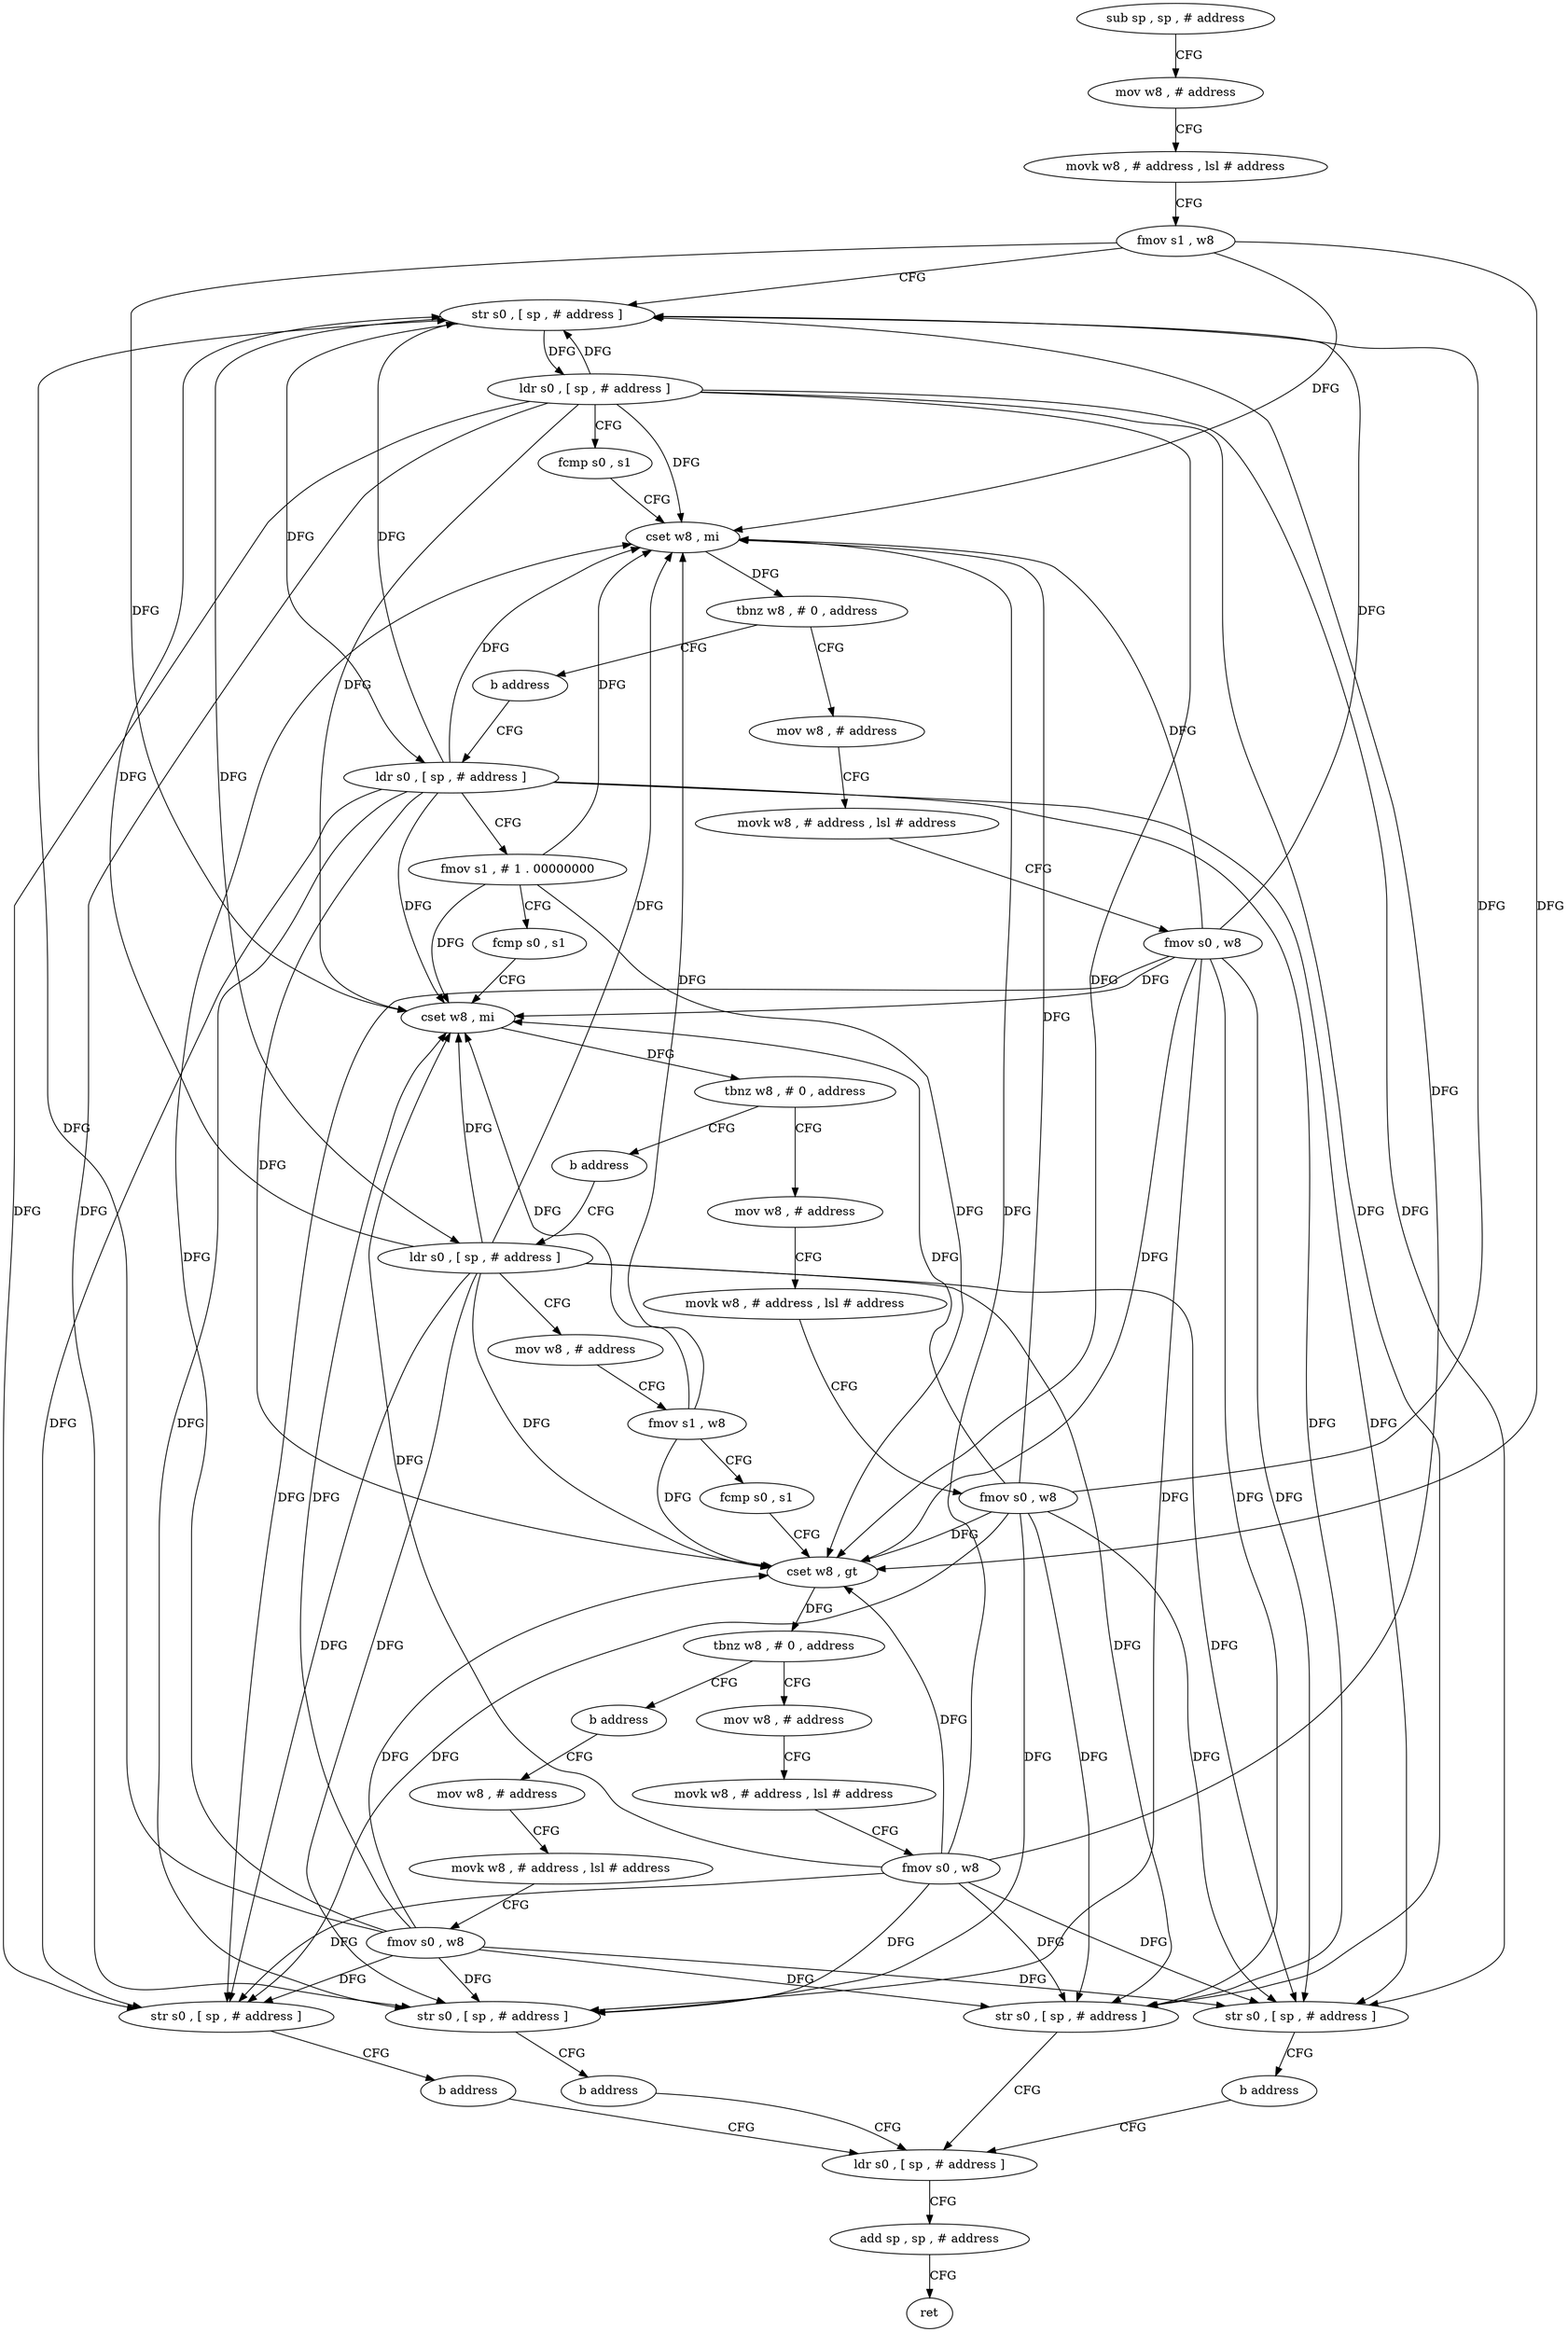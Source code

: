 digraph "func" {
"4270340" [label = "sub sp , sp , # address" ]
"4270344" [label = "mov w8 , # address" ]
"4270348" [label = "movk w8 , # address , lsl # address" ]
"4270352" [label = "fmov s1 , w8" ]
"4270356" [label = "str s0 , [ sp , # address ]" ]
"4270360" [label = "ldr s0 , [ sp , # address ]" ]
"4270364" [label = "fcmp s0 , s1" ]
"4270368" [label = "cset w8 , mi" ]
"4270372" [label = "tbnz w8 , # 0 , address" ]
"4270380" [label = "mov w8 , # address" ]
"4270376" [label = "b address" ]
"4270384" [label = "movk w8 , # address , lsl # address" ]
"4270388" [label = "fmov s0 , w8" ]
"4270392" [label = "str s0 , [ sp , # address ]" ]
"4270396" [label = "b address" ]
"4270508" [label = "ldr s0 , [ sp , # address ]" ]
"4270400" [label = "ldr s0 , [ sp , # address ]" ]
"4270512" [label = "add sp , sp , # address" ]
"4270516" [label = "ret" ]
"4270404" [label = "fmov s1 , # 1 . 00000000" ]
"4270408" [label = "fcmp s0 , s1" ]
"4270412" [label = "cset w8 , mi" ]
"4270416" [label = "tbnz w8 , # 0 , address" ]
"4270424" [label = "mov w8 , # address" ]
"4270420" [label = "b address" ]
"4270428" [label = "movk w8 , # address , lsl # address" ]
"4270432" [label = "fmov s0 , w8" ]
"4270436" [label = "str s0 , [ sp , # address ]" ]
"4270440" [label = "b address" ]
"4270444" [label = "ldr s0 , [ sp , # address ]" ]
"4270448" [label = "mov w8 , # address" ]
"4270452" [label = "fmov s1 , w8" ]
"4270456" [label = "fcmp s0 , s1" ]
"4270460" [label = "cset w8 , gt" ]
"4270464" [label = "tbnz w8 , # 0 , address" ]
"4270472" [label = "mov w8 , # address" ]
"4270468" [label = "b address" ]
"4270476" [label = "movk w8 , # address , lsl # address" ]
"4270480" [label = "fmov s0 , w8" ]
"4270484" [label = "str s0 , [ sp , # address ]" ]
"4270488" [label = "b address" ]
"4270492" [label = "mov w8 , # address" ]
"4270496" [label = "movk w8 , # address , lsl # address" ]
"4270500" [label = "fmov s0 , w8" ]
"4270504" [label = "str s0 , [ sp , # address ]" ]
"4270340" -> "4270344" [ label = "CFG" ]
"4270344" -> "4270348" [ label = "CFG" ]
"4270348" -> "4270352" [ label = "CFG" ]
"4270352" -> "4270356" [ label = "CFG" ]
"4270352" -> "4270368" [ label = "DFG" ]
"4270352" -> "4270412" [ label = "DFG" ]
"4270352" -> "4270460" [ label = "DFG" ]
"4270356" -> "4270360" [ label = "DFG" ]
"4270356" -> "4270400" [ label = "DFG" ]
"4270356" -> "4270444" [ label = "DFG" ]
"4270360" -> "4270364" [ label = "CFG" ]
"4270360" -> "4270356" [ label = "DFG" ]
"4270360" -> "4270368" [ label = "DFG" ]
"4270360" -> "4270392" [ label = "DFG" ]
"4270360" -> "4270412" [ label = "DFG" ]
"4270360" -> "4270436" [ label = "DFG" ]
"4270360" -> "4270460" [ label = "DFG" ]
"4270360" -> "4270484" [ label = "DFG" ]
"4270360" -> "4270504" [ label = "DFG" ]
"4270364" -> "4270368" [ label = "CFG" ]
"4270368" -> "4270372" [ label = "DFG" ]
"4270372" -> "4270380" [ label = "CFG" ]
"4270372" -> "4270376" [ label = "CFG" ]
"4270380" -> "4270384" [ label = "CFG" ]
"4270376" -> "4270400" [ label = "CFG" ]
"4270384" -> "4270388" [ label = "CFG" ]
"4270388" -> "4270392" [ label = "DFG" ]
"4270388" -> "4270356" [ label = "DFG" ]
"4270388" -> "4270368" [ label = "DFG" ]
"4270388" -> "4270412" [ label = "DFG" ]
"4270388" -> "4270436" [ label = "DFG" ]
"4270388" -> "4270460" [ label = "DFG" ]
"4270388" -> "4270484" [ label = "DFG" ]
"4270388" -> "4270504" [ label = "DFG" ]
"4270392" -> "4270396" [ label = "CFG" ]
"4270396" -> "4270508" [ label = "CFG" ]
"4270508" -> "4270512" [ label = "CFG" ]
"4270400" -> "4270404" [ label = "CFG" ]
"4270400" -> "4270356" [ label = "DFG" ]
"4270400" -> "4270392" [ label = "DFG" ]
"4270400" -> "4270368" [ label = "DFG" ]
"4270400" -> "4270412" [ label = "DFG" ]
"4270400" -> "4270436" [ label = "DFG" ]
"4270400" -> "4270460" [ label = "DFG" ]
"4270400" -> "4270484" [ label = "DFG" ]
"4270400" -> "4270504" [ label = "DFG" ]
"4270512" -> "4270516" [ label = "CFG" ]
"4270404" -> "4270408" [ label = "CFG" ]
"4270404" -> "4270368" [ label = "DFG" ]
"4270404" -> "4270412" [ label = "DFG" ]
"4270404" -> "4270460" [ label = "DFG" ]
"4270408" -> "4270412" [ label = "CFG" ]
"4270412" -> "4270416" [ label = "DFG" ]
"4270416" -> "4270424" [ label = "CFG" ]
"4270416" -> "4270420" [ label = "CFG" ]
"4270424" -> "4270428" [ label = "CFG" ]
"4270420" -> "4270444" [ label = "CFG" ]
"4270428" -> "4270432" [ label = "CFG" ]
"4270432" -> "4270436" [ label = "DFG" ]
"4270432" -> "4270356" [ label = "DFG" ]
"4270432" -> "4270392" [ label = "DFG" ]
"4270432" -> "4270368" [ label = "DFG" ]
"4270432" -> "4270412" [ label = "DFG" ]
"4270432" -> "4270460" [ label = "DFG" ]
"4270432" -> "4270484" [ label = "DFG" ]
"4270432" -> "4270504" [ label = "DFG" ]
"4270436" -> "4270440" [ label = "CFG" ]
"4270440" -> "4270508" [ label = "CFG" ]
"4270444" -> "4270448" [ label = "CFG" ]
"4270444" -> "4270356" [ label = "DFG" ]
"4270444" -> "4270392" [ label = "DFG" ]
"4270444" -> "4270436" [ label = "DFG" ]
"4270444" -> "4270368" [ label = "DFG" ]
"4270444" -> "4270412" [ label = "DFG" ]
"4270444" -> "4270460" [ label = "DFG" ]
"4270444" -> "4270484" [ label = "DFG" ]
"4270444" -> "4270504" [ label = "DFG" ]
"4270448" -> "4270452" [ label = "CFG" ]
"4270452" -> "4270456" [ label = "CFG" ]
"4270452" -> "4270368" [ label = "DFG" ]
"4270452" -> "4270412" [ label = "DFG" ]
"4270452" -> "4270460" [ label = "DFG" ]
"4270456" -> "4270460" [ label = "CFG" ]
"4270460" -> "4270464" [ label = "DFG" ]
"4270464" -> "4270472" [ label = "CFG" ]
"4270464" -> "4270468" [ label = "CFG" ]
"4270472" -> "4270476" [ label = "CFG" ]
"4270468" -> "4270492" [ label = "CFG" ]
"4270476" -> "4270480" [ label = "CFG" ]
"4270480" -> "4270484" [ label = "DFG" ]
"4270480" -> "4270356" [ label = "DFG" ]
"4270480" -> "4270392" [ label = "DFG" ]
"4270480" -> "4270436" [ label = "DFG" ]
"4270480" -> "4270368" [ label = "DFG" ]
"4270480" -> "4270412" [ label = "DFG" ]
"4270480" -> "4270460" [ label = "DFG" ]
"4270480" -> "4270504" [ label = "DFG" ]
"4270484" -> "4270488" [ label = "CFG" ]
"4270488" -> "4270508" [ label = "CFG" ]
"4270492" -> "4270496" [ label = "CFG" ]
"4270496" -> "4270500" [ label = "CFG" ]
"4270500" -> "4270504" [ label = "DFG" ]
"4270500" -> "4270356" [ label = "DFG" ]
"4270500" -> "4270392" [ label = "DFG" ]
"4270500" -> "4270436" [ label = "DFG" ]
"4270500" -> "4270484" [ label = "DFG" ]
"4270500" -> "4270368" [ label = "DFG" ]
"4270500" -> "4270412" [ label = "DFG" ]
"4270500" -> "4270460" [ label = "DFG" ]
"4270504" -> "4270508" [ label = "CFG" ]
}

